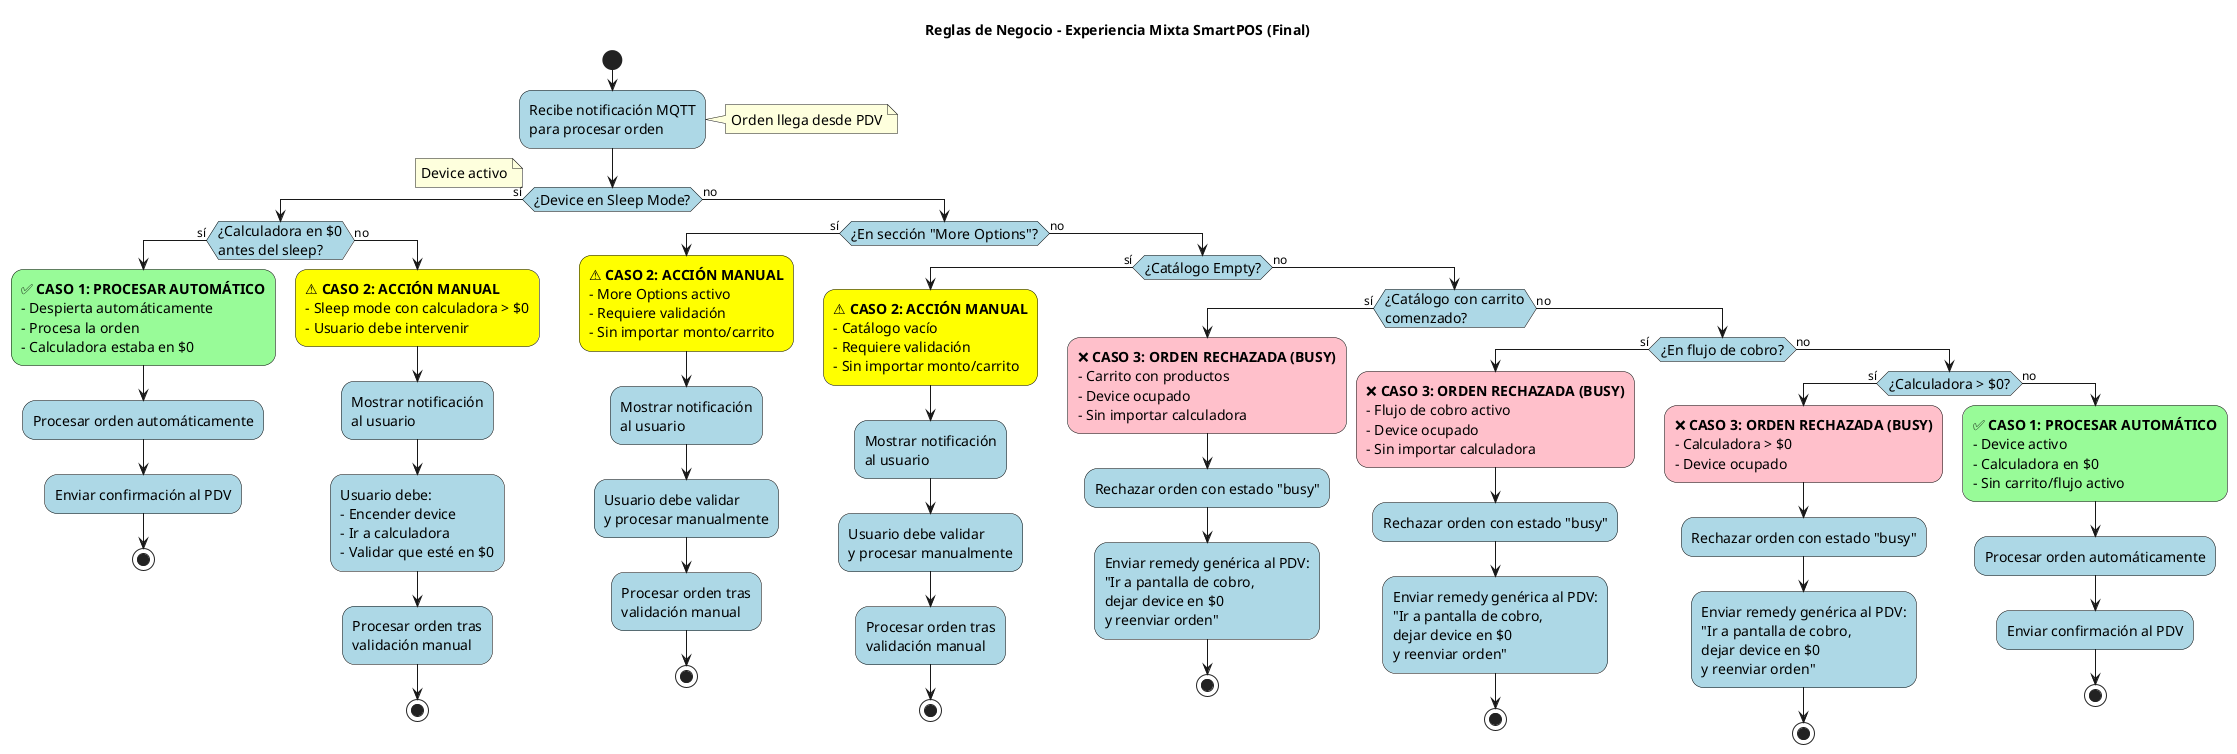 @startuml
title Reglas de Negocio - Experiencia Mixta SmartPOS (Final)

skinparam shadowing false
skinparam DefaultFontSize 14
skinparam ArrowFontSize 12
skinparam BackgroundColor white
skinparam ActivityBorderColor black
skinparam ActivityBackgroundColor lightblue

start
:Recibe notificación MQTT\npara procesar orden;
note right: Orden llega desde PDV

if (¿Device en Sleep Mode?) then (sí)
  if (¿Calculadora en $0\nantes del sleep?) then (sí)
    #palegreen:✅ **CASO 1: PROCESAR AUTOMÁTICO**\n- Despierta automáticamente\n- Procesa la orden\n- Calculadora estaba en $0;
    :Procesar orden automáticamente;
    :Enviar confirmación al PDV;
    stop
  else (no)
    #yellow:⚠️ **CASO 2: ACCIÓN MANUAL**\n- Sleep mode con calculadora > $0\n- Usuario debe intervenir;
    :Mostrar notificación\nal usuario;
    :Usuario debe:\n- Encender device\n- Ir a calculadora\n- Validar que esté en $0;
    :Procesar orden tras\nvalidación manual;
    stop
  endif
else (no)
  note left: Device activo
  if (¿En sección "More Options"?) then (sí)
    #yellow:⚠️ **CASO 2: ACCIÓN MANUAL**\n- More Options activo\n- Requiere validación\n- Sin importar monto/carrito;
    :Mostrar notificación\nal usuario;
    :Usuario debe validar\ny procesar manualmente;
    :Procesar orden tras\nvalidación manual;
    stop
  else (no)
    if (¿Catálogo Empty?) then (sí)
      #yellow:⚠️ **CASO 2: ACCIÓN MANUAL**\n- Catálogo vacío\n- Requiere validación\n- Sin importar monto/carrito;
      :Mostrar notificación\nal usuario;
      :Usuario debe validar\ny procesar manualmente;
      :Procesar orden tras\nvalidación manual;
      stop
    else (no)
      if (¿Catálogo con carrito\ncomenzado?) then (sí)
        #pink:❌ **CASO 3: ORDEN RECHAZADA (BUSY)**\n- Carrito con productos\n- Device ocupado\n- Sin importar calculadora;
        :Rechazar orden con estado "busy";
        :Enviar remedy genérica al PDV:\n"Ir a pantalla de cobro,\ndejar device en $0\ny reenviar orden";
        stop
      else (no)
        if (¿En flujo de cobro?) then (sí)
          #pink:❌ **CASO 3: ORDEN RECHAZADA (BUSY)**\n- Flujo de cobro activo\n- Device ocupado\n- Sin importar calculadora;
          :Rechazar orden con estado "busy";
          :Enviar remedy genérica al PDV:\n"Ir a pantalla de cobro,\ndejar device en $0\ny reenviar orden";
          stop
        else (no)
          if (¿Calculadora > $0?) then (sí)
            #pink:❌ **CASO 3: ORDEN RECHAZADA (BUSY)**\n- Calculadora > $0\n- Device ocupado;
            :Rechazar orden con estado "busy";
            :Enviar remedy genérica al PDV:\n"Ir a pantalla de cobro,\ndejar device en $0\ny reenviar orden";
            stop
          else (no)
            #palegreen:✅ **CASO 1: PROCESAR AUTOMÁTICO**\n- Device activo\n- Calculadora en $0\n- Sin carrito/flujo activo;
            :Procesar orden automáticamente;
            :Enviar confirmación al PDV;
            stop
          endif
        endif
      endif
    endif
  endif
endif

@enduml 